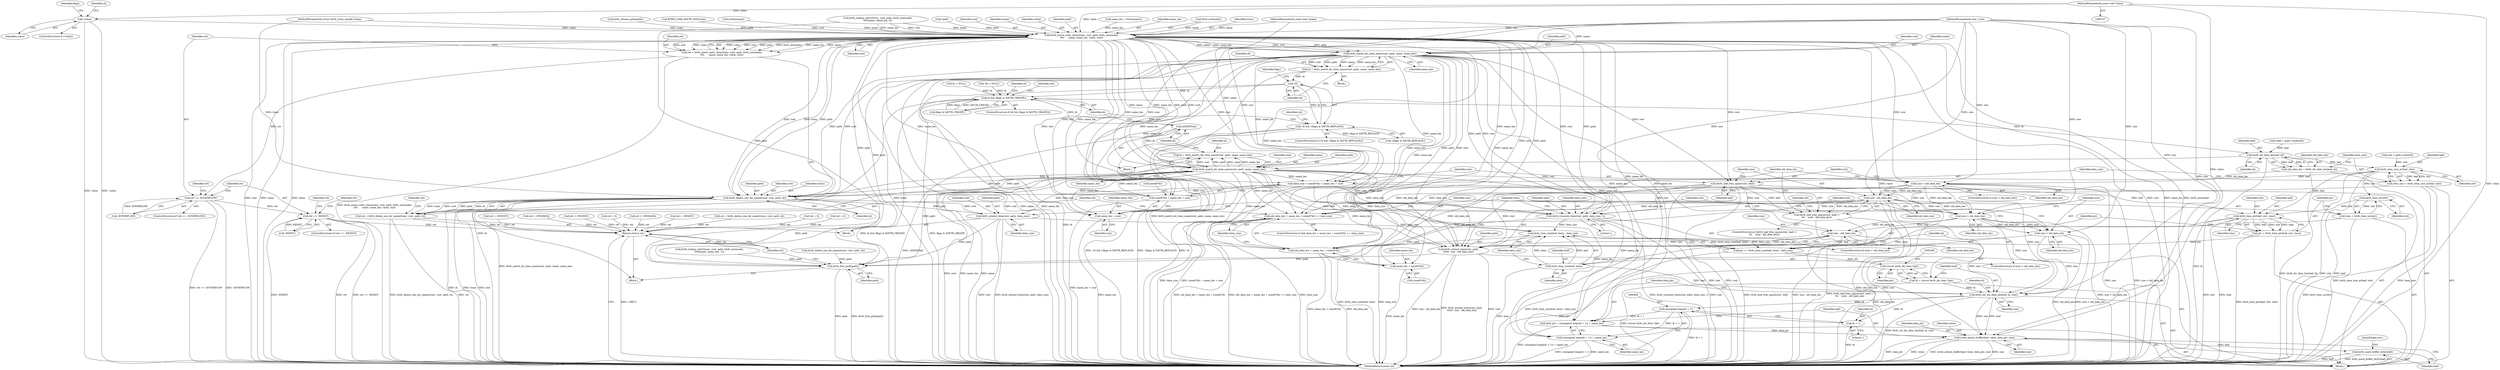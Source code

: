 digraph "0_linux_5f5bc6b1e2d5a6f827bc860ef2dc5b6f365d1339_1@pointer" {
"1000161" [label="(Call,!value)"];
"1000111" [label="(MethodParameterIn,const void *value)"];
"1000236" [label="(Call,btrfs_insert_xattr_item(trans, root, path, btrfs_ino(inode),\n\t\t\t\t      name, name_len, value, size))"];
"1000234" [label="(Call,ret = btrfs_insert_xattr_item(trans, root, path, btrfs_ino(inode),\n\t\t\t\t      name, name_len, value, size))"];
"1000247" [label="(Call,ret == -EOVERFLOW)"];
"1000284" [label="(Call,ret == -EEXIST)"];
"1000475" [label="(Return,return ret;)"];
"1000263" [label="(Call,btrfs_match_dir_item_name(root, path, name, name_len))"];
"1000261" [label="(Call,di = btrfs_match_dir_item_name(root, path, name, name_len))"];
"1000270" [label="(Call,!di)"];
"1000269" [label="(Call,!di && !(flags & XATTR_REPLACE))"];
"1000307" [label="(Call,di && (flags & XATTR_CREATE))"];
"1000340" [label="(Call,btrfs_dir_data_len(leaf, di))"];
"1000338" [label="(Call,old_data_len = btrfs_dir_data_len(leaf, di))"];
"1000363" [label="(Call,size > old_data_len)"];
"1000372" [label="(Call,size - old_data_len)"];
"1000368" [label="(Call,btrfs_leaf_free_space(root, leaf) <\n\t\t\t    (size - old_data_len))"];
"1000382" [label="(Call,old_data_len + name_len + sizeof(*di) == item_size)"];
"1000383" [label="(Call,old_data_len + name_len + sizeof(*di))"];
"1000393" [label="(Call,size > old_data_len)"];
"1000399" [label="(Call,size - old_data_len)"];
"1000396" [label="(Call,btrfs_extend_item(root, path,\n\t\t\t\t\t\t  size - old_data_len))"];
"1000473" [label="(Call,btrfs_free_path(path))"];
"1000450" [label="(Call,btrfs_set_dir_data_len(leaf, di, size))"];
"1000457" [label="(Call,(unsigned long)(di + 1))"];
"1000454" [label="(Call,data_ptr = ((unsigned long)(di + 1)) + name_len)"];
"1000463" [label="(Call,write_extent_buffer(leaf, value, data_ptr, size))"];
"1000468" [label="(Call,btrfs_mark_buffer_dirty(leaf))"];
"1000456" [label="(Call,((unsigned long)(di + 1)) + name_len)"];
"1000459" [label="(Call,di + 1)"];
"1000404" [label="(Call,size < old_data_len)"];
"1000346" [label="(Call,btrfs_item_size_nr(leaf, slot))"];
"1000344" [label="(Call,item_size = btrfs_item_size_nr(leaf, slot))"];
"1000369" [label="(Call,btrfs_leaf_free_space(root, leaf))"];
"1000407" [label="(Call,btrfs_truncate_item(root, path, data_size, 1))"];
"1000440" [label="(Call,btrfs_item_size(leaf, item) - data_size)"];
"1000438" [label="(Call,ptr += btrfs_item_size(leaf, item) - data_size)"];
"1000447" [label="(Call,(struct btrfs_dir_item *)ptr)"];
"1000445" [label="(Call,di = (struct btrfs_dir_item *)ptr)"];
"1000416" [label="(Call,btrfs_delete_one_dir_name(trans, root, path, di))"];
"1000414" [label="(Call,ret = btrfs_delete_one_dir_name(trans, root, path, di))"];
"1000424" [label="(Call,btrfs_extend_item(root, path, data_size))"];
"1000434" [label="(Call,btrfs_item_ptr(leaf, slot, char))"];
"1000432" [label="(Call,ptr = btrfs_item_ptr(leaf, slot, char))"];
"1000441" [label="(Call,btrfs_item_size(leaf, item))"];
"1000430" [label="(Call,btrfs_item_nr(slot))"];
"1000428" [label="(Call,item = btrfs_item_nr(slot))"];
"1000350" [label="(Call,data_size = sizeof(*di) + name_len + size)"];
"1000352" [label="(Call,sizeof(*di) + name_len + size)"];
"1000356" [label="(Call,name_len + size)"];
"1000385" [label="(Call,name_len + sizeof(*di))"];
"1000294" [label="(Call,btrfs_match_dir_item_name(root, path, name, name_len))"];
"1000292" [label="(Call,di = btrfs_match_dir_item_name(root, path, name, name_len))"];
"1000299" [label="(Call,ASSERT(di))"];
"1000183" [label="(Call,ret = -ENODATA)"];
"1000192" [label="(Call,btrfs_delete_one_dir_name(trans, root, path, di))"];
"1000414" [label="(Call,ret = btrfs_delete_one_dir_name(trans, root, path, di))"];
"1000293" [label="(Identifier,di)"];
"1000265" [label="(Identifier,path)"];
"1000309" [label="(Call,flags & XATTR_CREATE)"];
"1000339" [label="(Identifier,old_data_len)"];
"1000369" [label="(Call,btrfs_leaf_free_space(root, leaf))"];
"1000387" [label="(Call,sizeof(*di))"];
"1000347" [label="(Identifier,leaf)"];
"1000322" [label="(Call,slot = path->slots[0])"];
"1000246" [label="(ControlStructure,if (ret == -EOVERFLOW))"];
"1000277" [label="(Call,ret = -ENOSPC)"];
"1000307" [label="(Call,di && (flags & XATTR_CREATE))"];
"1000290" [label="(Identifier,ret)"];
"1000269" [label="(Call,!di && !(flags & XATTR_REPLACE))"];
"1000346" [label="(Call,btrfs_item_size_nr(leaf, slot))"];
"1000108" [label="(MethodParameterIn,struct btrfs_trans_handle *trans)"];
"1000381" [label="(ControlStructure,if (old_data_len + name_len + sizeof(*di) == item_size))"];
"1000404" [label="(Call,size < old_data_len)"];
"1000433" [label="(Identifier,ptr)"];
"1000406" [label="(Identifier,old_data_len)"];
"1000436" [label="(Identifier,slot)"];
"1000386" [label="(Identifier,name_len)"];
"1000415" [label="(Identifier,ret)"];
"1000353" [label="(Call,sizeof(*di))"];
"1000286" [label="(Call,-EEXIST)"];
"1000165" [label="(Identifier,di)"];
"1000111" [label="(MethodParameterIn,const void *value)"];
"1000110" [label="(MethodParameterIn,const char *name)"];
"1000413" [label="(Block,)"];
"1000239" [label="(Identifier,path)"];
"1000252" [label="(Call,ret = 0)"];
"1000247" [label="(Call,ret == -EOVERFLOW)"];
"1000444" [label="(Identifier,data_size)"];
"1000371" [label="(Identifier,leaf)"];
"1000263" [label="(Call,btrfs_match_dir_item_name(root, path, name, name_len))"];
"1000462" [label="(Identifier,name_len)"];
"1000224" [label="(Call,ret = -ENODATA)"];
"1000161" [label="(Call,!value)"];
"1000443" [label="(Identifier,item)"];
"1000352" [label="(Call,sizeof(*di) + name_len + size)"];
"1000306" [label="(ControlStructure,if (di && (flags & XATTR_CREATE)))"];
"1000267" [label="(Identifier,name_len)"];
"1000368" [label="(Call,btrfs_leaf_free_space(root, leaf) <\n\t\t\t    (size - old_data_len))"];
"1000367" [label="(ControlStructure,if (btrfs_leaf_free_space(root, leaf) <\n\t\t\t    (size - old_data_len)))"];
"1000249" [label="(Call,-EOVERFLOW)"];
"1000128" [label="(Call,name_len = strlen(name))"];
"1000341" [label="(Identifier,leaf)"];
"1000274" [label="(Identifier,flags)"];
"1000271" [label="(Identifier,di)"];
"1000467" [label="(Identifier,size)"];
"1000296" [label="(Identifier,path)"];
"1000243" [label="(Identifier,name_len)"];
"1000430" [label="(Call,btrfs_item_nr(slot))"];
"1000434" [label="(Call,btrfs_item_ptr(leaf, slot, char))"];
"1000442" [label="(Identifier,leaf)"];
"1000313" [label="(Call,ret = -EEXIST)"];
"1000392" [label="(ControlStructure,if (size > old_data_len))"];
"1000465" [label="(Identifier,value)"];
"1000424" [label="(Call,btrfs_extend_item(root, path, data_size))"];
"1000456" [label="(Call,((unsigned long)(di + 1)) + name_len)"];
"1000264" [label="(Identifier,root)"];
"1000397" [label="(Identifier,root)"];
"1000464" [label="(Identifier,leaf)"];
"1000408" [label="(Identifier,root)"];
"1000418" [label="(Identifier,root)"];
"1000295" [label="(Identifier,root)"];
"1000416" [label="(Call,btrfs_delete_one_dir_name(trans, root, path, di))"];
"1000400" [label="(Identifier,size)"];
"1000190" [label="(Call,ret = btrfs_delete_one_dir_name(trans, root, path, di))"];
"1000384" [label="(Identifier,old_data_len)"];
"1000440" [label="(Call,btrfs_item_size(leaf, item) - data_size)"];
"1000200" [label="(Identifier,flags)"];
"1000410" [label="(Identifier,data_size)"];
"1000477" [label="(MethodReturn,static int)"];
"1000427" [label="(Identifier,data_size)"];
"1000472" [label="(JumpTarget,out:)"];
"1000240" [label="(Call,btrfs_ino(inode))"];
"1000285" [label="(Identifier,ret)"];
"1000452" [label="(Identifier,di)"];
"1000235" [label="(Identifier,ret)"];
"1000278" [label="(Identifier,ret)"];
"1000162" [label="(Identifier,value)"];
"1000363" [label="(Call,size > old_data_len)"];
"1000231" [label="(Call,di = NULL)"];
"1000446" [label="(Identifier,di)"];
"1000237" [label="(Identifier,trans)"];
"1000116" [label="(Call,*di = NULL)"];
"1000390" [label="(Identifier,item_size)"];
"1000396" [label="(Call,btrfs_extend_item(root, path,\n\t\t\t\t\t\t  size - old_data_len))"];
"1000351" [label="(Identifier,data_size)"];
"1000229" [label="(Call,btrfs_release_path(path))"];
"1000393" [label="(Call,size > old_data_len)"];
"1000455" [label="(Identifier,data_ptr)"];
"1000469" [label="(Identifier,leaf)"];
"1000303" [label="(Identifier,ret)"];
"1000460" [label="(Identifier,di)"];
"1000475" [label="(Return,return ret;)"];
"1000272" [label="(Call,!(flags & XATTR_REPLACE))"];
"1000166" [label="(Call,btrfs_lookup_xattr(trans, root, path, btrfs_ino(inode),\n\t\t\t\t\tname, name_len, -1))"];
"1000451" [label="(Identifier,leaf)"];
"1000344" [label="(Call,item_size = btrfs_item_size_nr(leaf, slot))"];
"1000457" [label="(Call,(unsigned long)(di + 1))"];
"1000292" [label="(Call,di = btrfs_match_dir_item_name(root, path, name, name_len))"];
"1000445" [label="(Call,di = (struct btrfs_dir_item *)ptr)"];
"1000394" [label="(Identifier,size)"];
"1000474" [label="(Identifier,path)"];
"1000377" [label="(Identifier,ret)"];
"1000466" [label="(Identifier,data_ptr)"];
"1000338" [label="(Call,old_data_len = btrfs_dir_data_len(leaf, di))"];
"1000419" [label="(Identifier,path)"];
"1000431" [label="(Identifier,slot)"];
"1000435" [label="(Identifier,leaf)"];
"1000289" [label="(Call,ret = 0)"];
"1000373" [label="(Identifier,size)"];
"1000425" [label="(Identifier,root)"];
"1000426" [label="(Identifier,path)"];
"1000441" [label="(Call,btrfs_item_size(leaf, item))"];
"1000319" [label="(Identifier,di)"];
"1000449" [label="(Identifier,ptr)"];
"1000141" [label="(Call,BTRFS_MAX_XATTR_SIZE(root))"];
"1000130" [label="(Call,strlen(name))"];
"1000429" [label="(Identifier,item)"];
"1000428" [label="(Call,item = btrfs_item_nr(slot))"];
"1000476" [label="(Identifier,ret)"];
"1000253" [label="(Identifier,ret)"];
"1000405" [label="(Identifier,size)"];
"1000133" [label="(Call,ret = 0)"];
"1000245" [label="(Identifier,size)"];
"1000403" [label="(ControlStructure,if (size < old_data_len))"];
"1000288" [label="(Block,)"];
"1000357" [label="(Identifier,name_len)"];
"1000308" [label="(Identifier,di)"];
"1000450" [label="(Call,btrfs_set_dir_data_len(leaf, di, size))"];
"1000299" [label="(Call,ASSERT(di))"];
"1000350" [label="(Call,data_size = sizeof(*di) + name_len + size)"];
"1000330" [label="(Call,*leaf = path->nodes[0])"];
"1000297" [label="(Identifier,name)"];
"1000376" [label="(Call,ret = -ENOSPC)"];
"1000294" [label="(Call,btrfs_match_dir_item_name(root, path, name, name_len))"];
"1000439" [label="(Identifier,ptr)"];
"1000270" [label="(Call,!di)"];
"1000236" [label="(Call,btrfs_insert_xattr_item(trans, root, path, btrfs_ino(inode),\n\t\t\t\t      name, name_len, value, size))"];
"1000112" [label="(MethodParameterIn,size_t size)"];
"1000463" [label="(Call,write_extent_buffer(leaf, value, data_ptr, size))"];
"1000298" [label="(Identifier,name_len)"];
"1000382" [label="(Call,old_data_len + name_len + sizeof(*di) == item_size)"];
"1000401" [label="(Identifier,old_data_len)"];
"1000468" [label="(Call,btrfs_mark_buffer_dirty(leaf))"];
"1000422" [label="(Identifier,ret)"];
"1000211" [label="(Call,btrfs_lookup_xattr(NULL, root, path, btrfs_ino(inode),\n\t\t\t\t\tname, name_len, 0))"];
"1000398" [label="(Identifier,path)"];
"1000262" [label="(Identifier,di)"];
"1000364" [label="(Identifier,size)"];
"1000234" [label="(Call,ret = btrfs_insert_xattr_item(trans, root, path, btrfs_ino(inode),\n\t\t\t\t      name, name_len, value, size))"];
"1000150" [label="(Call,!path)"];
"1000372" [label="(Call,size - old_data_len)"];
"1000342" [label="(Identifier,di)"];
"1000417" [label="(Identifier,trans)"];
"1000437" [label="(Identifier,char)"];
"1000407" [label="(Call,btrfs_truncate_item(root, path, data_size, 1))"];
"1000447" [label="(Call,(struct btrfs_dir_item *)ptr)"];
"1000238" [label="(Identifier,root)"];
"1000383" [label="(Call,old_data_len + name_len + sizeof(*di))"];
"1000370" [label="(Identifier,root)"];
"1000411" [label="(Literal,1)"];
"1000261" [label="(Call,di = btrfs_match_dir_item_name(root, path, name, name_len))"];
"1000348" [label="(Identifier,slot)"];
"1000314" [label="(Identifier,ret)"];
"1000454" [label="(Call,data_ptr = ((unsigned long)(di + 1)) + name_len)"];
"1000340" [label="(Call,btrfs_dir_data_len(leaf, di))"];
"1000438" [label="(Call,ptr += btrfs_item_size(leaf, item) - data_size)"];
"1000251" [label="(Block,)"];
"1000283" [label="(ControlStructure,if (ret == -EEXIST))"];
"1000242" [label="(Identifier,name)"];
"1000432" [label="(Call,ptr = btrfs_item_ptr(leaf, slot, char))"];
"1000459" [label="(Call,di + 1)"];
"1000284" [label="(Call,ret == -EEXIST)"];
"1000453" [label="(Identifier,size)"];
"1000362" [label="(ControlStructure,if (size > old_data_len))"];
"1000399" [label="(Call,size - old_data_len)"];
"1000420" [label="(Identifier,di)"];
"1000114" [label="(Block,)"];
"1000385" [label="(Call,name_len + sizeof(*di))"];
"1000244" [label="(Identifier,value)"];
"1000268" [label="(ControlStructure,if (!di && !(flags & XATTR_REPLACE)))"];
"1000409" [label="(Identifier,path)"];
"1000358" [label="(Identifier,size)"];
"1000300" [label="(Identifier,di)"];
"1000320" [label="(Block,)"];
"1000345" [label="(Identifier,item_size)"];
"1000248" [label="(Identifier,ret)"];
"1000473" [label="(Call,btrfs_free_path(path))"];
"1000461" [label="(Literal,1)"];
"1000365" [label="(Identifier,old_data_len)"];
"1000160" [label="(ControlStructure,if (!value))"];
"1000356" [label="(Call,name_len + size)"];
"1000374" [label="(Identifier,old_data_len)"];
"1000395" [label="(Identifier,old_data_len)"];
"1000266" [label="(Identifier,name)"];
"1000161" -> "1000160"  [label="AST: "];
"1000161" -> "1000162"  [label="CFG: "];
"1000162" -> "1000161"  [label="AST: "];
"1000165" -> "1000161"  [label="CFG: "];
"1000200" -> "1000161"  [label="CFG: "];
"1000161" -> "1000477"  [label="DDG: value"];
"1000161" -> "1000477"  [label="DDG: !value"];
"1000111" -> "1000161"  [label="DDG: value"];
"1000161" -> "1000236"  [label="DDG: value"];
"1000111" -> "1000107"  [label="AST: "];
"1000111" -> "1000477"  [label="DDG: value"];
"1000111" -> "1000236"  [label="DDG: value"];
"1000111" -> "1000463"  [label="DDG: value"];
"1000236" -> "1000234"  [label="AST: "];
"1000236" -> "1000245"  [label="CFG: "];
"1000237" -> "1000236"  [label="AST: "];
"1000238" -> "1000236"  [label="AST: "];
"1000239" -> "1000236"  [label="AST: "];
"1000240" -> "1000236"  [label="AST: "];
"1000242" -> "1000236"  [label="AST: "];
"1000243" -> "1000236"  [label="AST: "];
"1000244" -> "1000236"  [label="AST: "];
"1000245" -> "1000236"  [label="AST: "];
"1000234" -> "1000236"  [label="CFG: "];
"1000236" -> "1000477"  [label="DDG: trans"];
"1000236" -> "1000477"  [label="DDG: btrfs_ino(inode)"];
"1000236" -> "1000477"  [label="DDG: root"];
"1000236" -> "1000477"  [label="DDG: name"];
"1000236" -> "1000477"  [label="DDG: value"];
"1000236" -> "1000477"  [label="DDG: size"];
"1000236" -> "1000477"  [label="DDG: name_len"];
"1000236" -> "1000234"  [label="DDG: value"];
"1000236" -> "1000234"  [label="DDG: root"];
"1000236" -> "1000234"  [label="DDG: path"];
"1000236" -> "1000234"  [label="DDG: btrfs_ino(inode)"];
"1000236" -> "1000234"  [label="DDG: name_len"];
"1000236" -> "1000234"  [label="DDG: name"];
"1000236" -> "1000234"  [label="DDG: size"];
"1000236" -> "1000234"  [label="DDG: trans"];
"1000108" -> "1000236"  [label="DDG: trans"];
"1000141" -> "1000236"  [label="DDG: root"];
"1000211" -> "1000236"  [label="DDG: root"];
"1000211" -> "1000236"  [label="DDG: name"];
"1000211" -> "1000236"  [label="DDG: name_len"];
"1000150" -> "1000236"  [label="DDG: path"];
"1000229" -> "1000236"  [label="DDG: path"];
"1000240" -> "1000236"  [label="DDG: inode"];
"1000130" -> "1000236"  [label="DDG: name"];
"1000110" -> "1000236"  [label="DDG: name"];
"1000128" -> "1000236"  [label="DDG: name_len"];
"1000112" -> "1000236"  [label="DDG: size"];
"1000236" -> "1000263"  [label="DDG: root"];
"1000236" -> "1000263"  [label="DDG: path"];
"1000236" -> "1000263"  [label="DDG: name"];
"1000236" -> "1000263"  [label="DDG: name_len"];
"1000236" -> "1000294"  [label="DDG: root"];
"1000236" -> "1000294"  [label="DDG: path"];
"1000236" -> "1000294"  [label="DDG: name"];
"1000236" -> "1000294"  [label="DDG: name_len"];
"1000236" -> "1000350"  [label="DDG: name_len"];
"1000236" -> "1000350"  [label="DDG: size"];
"1000236" -> "1000352"  [label="DDG: name_len"];
"1000236" -> "1000352"  [label="DDG: size"];
"1000236" -> "1000356"  [label="DDG: name_len"];
"1000236" -> "1000356"  [label="DDG: size"];
"1000236" -> "1000363"  [label="DDG: size"];
"1000236" -> "1000369"  [label="DDG: root"];
"1000236" -> "1000382"  [label="DDG: name_len"];
"1000236" -> "1000383"  [label="DDG: name_len"];
"1000236" -> "1000385"  [label="DDG: name_len"];
"1000236" -> "1000396"  [label="DDG: root"];
"1000236" -> "1000396"  [label="DDG: path"];
"1000236" -> "1000407"  [label="DDG: root"];
"1000236" -> "1000407"  [label="DDG: path"];
"1000236" -> "1000416"  [label="DDG: trans"];
"1000236" -> "1000416"  [label="DDG: root"];
"1000236" -> "1000416"  [label="DDG: path"];
"1000236" -> "1000454"  [label="DDG: name_len"];
"1000236" -> "1000456"  [label="DDG: name_len"];
"1000236" -> "1000463"  [label="DDG: value"];
"1000236" -> "1000473"  [label="DDG: path"];
"1000234" -> "1000114"  [label="AST: "];
"1000235" -> "1000234"  [label="AST: "];
"1000248" -> "1000234"  [label="CFG: "];
"1000234" -> "1000477"  [label="DDG: btrfs_insert_xattr_item(trans, root, path, btrfs_ino(inode),\n\t\t\t\t      name, name_len, value, size)"];
"1000234" -> "1000247"  [label="DDG: ret"];
"1000247" -> "1000246"  [label="AST: "];
"1000247" -> "1000249"  [label="CFG: "];
"1000248" -> "1000247"  [label="AST: "];
"1000249" -> "1000247"  [label="AST: "];
"1000253" -> "1000247"  [label="CFG: "];
"1000285" -> "1000247"  [label="CFG: "];
"1000247" -> "1000477"  [label="DDG: ret == -EOVERFLOW"];
"1000247" -> "1000477"  [label="DDG: -EOVERFLOW"];
"1000249" -> "1000247"  [label="DDG: EOVERFLOW"];
"1000247" -> "1000284"  [label="DDG: ret"];
"1000284" -> "1000283"  [label="AST: "];
"1000284" -> "1000286"  [label="CFG: "];
"1000285" -> "1000284"  [label="AST: "];
"1000286" -> "1000284"  [label="AST: "];
"1000290" -> "1000284"  [label="CFG: "];
"1000303" -> "1000284"  [label="CFG: "];
"1000284" -> "1000477"  [label="DDG: -EEXIST"];
"1000284" -> "1000477"  [label="DDG: ret"];
"1000284" -> "1000477"  [label="DDG: ret == -EEXIST"];
"1000286" -> "1000284"  [label="DDG: EEXIST"];
"1000284" -> "1000475"  [label="DDG: ret"];
"1000475" -> "1000114"  [label="AST: "];
"1000475" -> "1000476"  [label="CFG: "];
"1000476" -> "1000475"  [label="AST: "];
"1000477" -> "1000475"  [label="CFG: "];
"1000475" -> "1000477"  [label="DDG: <RET>"];
"1000476" -> "1000475"  [label="DDG: ret"];
"1000224" -> "1000475"  [label="DDG: ret"];
"1000376" -> "1000475"  [label="DDG: ret"];
"1000183" -> "1000475"  [label="DDG: ret"];
"1000133" -> "1000475"  [label="DDG: ret"];
"1000190" -> "1000475"  [label="DDG: ret"];
"1000277" -> "1000475"  [label="DDG: ret"];
"1000414" -> "1000475"  [label="DDG: ret"];
"1000313" -> "1000475"  [label="DDG: ret"];
"1000252" -> "1000475"  [label="DDG: ret"];
"1000289" -> "1000475"  [label="DDG: ret"];
"1000263" -> "1000261"  [label="AST: "];
"1000263" -> "1000267"  [label="CFG: "];
"1000264" -> "1000263"  [label="AST: "];
"1000265" -> "1000263"  [label="AST: "];
"1000266" -> "1000263"  [label="AST: "];
"1000267" -> "1000263"  [label="AST: "];
"1000261" -> "1000263"  [label="CFG: "];
"1000263" -> "1000477"  [label="DDG: name_len"];
"1000263" -> "1000477"  [label="DDG: root"];
"1000263" -> "1000477"  [label="DDG: name"];
"1000263" -> "1000261"  [label="DDG: root"];
"1000263" -> "1000261"  [label="DDG: path"];
"1000263" -> "1000261"  [label="DDG: name"];
"1000263" -> "1000261"  [label="DDG: name_len"];
"1000110" -> "1000263"  [label="DDG: name"];
"1000263" -> "1000350"  [label="DDG: name_len"];
"1000263" -> "1000352"  [label="DDG: name_len"];
"1000263" -> "1000356"  [label="DDG: name_len"];
"1000263" -> "1000369"  [label="DDG: root"];
"1000263" -> "1000382"  [label="DDG: name_len"];
"1000263" -> "1000383"  [label="DDG: name_len"];
"1000263" -> "1000385"  [label="DDG: name_len"];
"1000263" -> "1000396"  [label="DDG: root"];
"1000263" -> "1000396"  [label="DDG: path"];
"1000263" -> "1000407"  [label="DDG: root"];
"1000263" -> "1000407"  [label="DDG: path"];
"1000263" -> "1000416"  [label="DDG: root"];
"1000263" -> "1000416"  [label="DDG: path"];
"1000263" -> "1000454"  [label="DDG: name_len"];
"1000263" -> "1000456"  [label="DDG: name_len"];
"1000263" -> "1000473"  [label="DDG: path"];
"1000261" -> "1000251"  [label="AST: "];
"1000262" -> "1000261"  [label="AST: "];
"1000271" -> "1000261"  [label="CFG: "];
"1000261" -> "1000477"  [label="DDG: btrfs_match_dir_item_name(root, path, name, name_len)"];
"1000261" -> "1000270"  [label="DDG: di"];
"1000270" -> "1000269"  [label="AST: "];
"1000270" -> "1000271"  [label="CFG: "];
"1000271" -> "1000270"  [label="AST: "];
"1000274" -> "1000270"  [label="CFG: "];
"1000269" -> "1000270"  [label="CFG: "];
"1000270" -> "1000477"  [label="DDG: di"];
"1000270" -> "1000269"  [label="DDG: di"];
"1000270" -> "1000307"  [label="DDG: di"];
"1000269" -> "1000268"  [label="AST: "];
"1000269" -> "1000272"  [label="CFG: "];
"1000272" -> "1000269"  [label="AST: "];
"1000278" -> "1000269"  [label="CFG: "];
"1000308" -> "1000269"  [label="CFG: "];
"1000269" -> "1000477"  [label="DDG: !di && !(flags & XATTR_REPLACE)"];
"1000269" -> "1000477"  [label="DDG: !di"];
"1000269" -> "1000477"  [label="DDG: !(flags & XATTR_REPLACE)"];
"1000272" -> "1000269"  [label="DDG: flags & XATTR_REPLACE"];
"1000307" -> "1000306"  [label="AST: "];
"1000307" -> "1000308"  [label="CFG: "];
"1000307" -> "1000309"  [label="CFG: "];
"1000308" -> "1000307"  [label="AST: "];
"1000309" -> "1000307"  [label="AST: "];
"1000314" -> "1000307"  [label="CFG: "];
"1000319" -> "1000307"  [label="CFG: "];
"1000307" -> "1000477"  [label="DDG: flags & XATTR_CREATE"];
"1000307" -> "1000477"  [label="DDG: di && (flags & XATTR_CREATE)"];
"1000307" -> "1000477"  [label="DDG: di"];
"1000116" -> "1000307"  [label="DDG: di"];
"1000299" -> "1000307"  [label="DDG: di"];
"1000231" -> "1000307"  [label="DDG: di"];
"1000309" -> "1000307"  [label="DDG: flags"];
"1000309" -> "1000307"  [label="DDG: XATTR_CREATE"];
"1000307" -> "1000340"  [label="DDG: di"];
"1000340" -> "1000338"  [label="AST: "];
"1000340" -> "1000342"  [label="CFG: "];
"1000341" -> "1000340"  [label="AST: "];
"1000342" -> "1000340"  [label="AST: "];
"1000338" -> "1000340"  [label="CFG: "];
"1000340" -> "1000477"  [label="DDG: di"];
"1000340" -> "1000338"  [label="DDG: leaf"];
"1000340" -> "1000338"  [label="DDG: di"];
"1000330" -> "1000340"  [label="DDG: leaf"];
"1000340" -> "1000346"  [label="DDG: leaf"];
"1000340" -> "1000416"  [label="DDG: di"];
"1000338" -> "1000320"  [label="AST: "];
"1000339" -> "1000338"  [label="AST: "];
"1000345" -> "1000338"  [label="CFG: "];
"1000338" -> "1000477"  [label="DDG: btrfs_dir_data_len(leaf, di)"];
"1000338" -> "1000363"  [label="DDG: old_data_len"];
"1000363" -> "1000362"  [label="AST: "];
"1000363" -> "1000365"  [label="CFG: "];
"1000364" -> "1000363"  [label="AST: "];
"1000365" -> "1000363"  [label="AST: "];
"1000370" -> "1000363"  [label="CFG: "];
"1000384" -> "1000363"  [label="CFG: "];
"1000363" -> "1000477"  [label="DDG: size"];
"1000363" -> "1000477"  [label="DDG: size > old_data_len"];
"1000112" -> "1000363"  [label="DDG: size"];
"1000363" -> "1000372"  [label="DDG: size"];
"1000363" -> "1000372"  [label="DDG: old_data_len"];
"1000363" -> "1000382"  [label="DDG: old_data_len"];
"1000363" -> "1000383"  [label="DDG: old_data_len"];
"1000363" -> "1000393"  [label="DDG: size"];
"1000363" -> "1000393"  [label="DDG: old_data_len"];
"1000363" -> "1000450"  [label="DDG: size"];
"1000372" -> "1000368"  [label="AST: "];
"1000372" -> "1000374"  [label="CFG: "];
"1000373" -> "1000372"  [label="AST: "];
"1000374" -> "1000372"  [label="AST: "];
"1000368" -> "1000372"  [label="CFG: "];
"1000372" -> "1000477"  [label="DDG: size"];
"1000372" -> "1000477"  [label="DDG: old_data_len"];
"1000372" -> "1000368"  [label="DDG: size"];
"1000372" -> "1000368"  [label="DDG: old_data_len"];
"1000112" -> "1000372"  [label="DDG: size"];
"1000372" -> "1000382"  [label="DDG: old_data_len"];
"1000372" -> "1000383"  [label="DDG: old_data_len"];
"1000372" -> "1000393"  [label="DDG: size"];
"1000372" -> "1000393"  [label="DDG: old_data_len"];
"1000372" -> "1000450"  [label="DDG: size"];
"1000368" -> "1000367"  [label="AST: "];
"1000369" -> "1000368"  [label="AST: "];
"1000377" -> "1000368"  [label="CFG: "];
"1000384" -> "1000368"  [label="CFG: "];
"1000368" -> "1000477"  [label="DDG: btrfs_leaf_free_space(root, leaf)"];
"1000368" -> "1000477"  [label="DDG: btrfs_leaf_free_space(root, leaf) <\n\t\t\t    (size - old_data_len)"];
"1000368" -> "1000477"  [label="DDG: size - old_data_len"];
"1000369" -> "1000368"  [label="DDG: root"];
"1000369" -> "1000368"  [label="DDG: leaf"];
"1000382" -> "1000381"  [label="AST: "];
"1000382" -> "1000390"  [label="CFG: "];
"1000383" -> "1000382"  [label="AST: "];
"1000390" -> "1000382"  [label="AST: "];
"1000394" -> "1000382"  [label="CFG: "];
"1000415" -> "1000382"  [label="CFG: "];
"1000382" -> "1000477"  [label="DDG: old_data_len + name_len + sizeof(*di)"];
"1000382" -> "1000477"  [label="DDG: item_size"];
"1000382" -> "1000477"  [label="DDG: old_data_len + name_len + sizeof(*di) == item_size"];
"1000294" -> "1000382"  [label="DDG: name_len"];
"1000344" -> "1000382"  [label="DDG: item_size"];
"1000383" -> "1000385"  [label="CFG: "];
"1000384" -> "1000383"  [label="AST: "];
"1000385" -> "1000383"  [label="AST: "];
"1000390" -> "1000383"  [label="CFG: "];
"1000383" -> "1000477"  [label="DDG: old_data_len"];
"1000383" -> "1000477"  [label="DDG: name_len + sizeof(*di)"];
"1000294" -> "1000383"  [label="DDG: name_len"];
"1000393" -> "1000392"  [label="AST: "];
"1000393" -> "1000395"  [label="CFG: "];
"1000394" -> "1000393"  [label="AST: "];
"1000395" -> "1000393"  [label="AST: "];
"1000397" -> "1000393"  [label="CFG: "];
"1000405" -> "1000393"  [label="CFG: "];
"1000393" -> "1000477"  [label="DDG: size > old_data_len"];
"1000112" -> "1000393"  [label="DDG: size"];
"1000393" -> "1000399"  [label="DDG: size"];
"1000393" -> "1000399"  [label="DDG: old_data_len"];
"1000393" -> "1000404"  [label="DDG: size"];
"1000393" -> "1000404"  [label="DDG: old_data_len"];
"1000399" -> "1000396"  [label="AST: "];
"1000399" -> "1000401"  [label="CFG: "];
"1000400" -> "1000399"  [label="AST: "];
"1000401" -> "1000399"  [label="AST: "];
"1000396" -> "1000399"  [label="CFG: "];
"1000399" -> "1000477"  [label="DDG: old_data_len"];
"1000399" -> "1000396"  [label="DDG: size"];
"1000399" -> "1000396"  [label="DDG: old_data_len"];
"1000112" -> "1000399"  [label="DDG: size"];
"1000399" -> "1000450"  [label="DDG: size"];
"1000396" -> "1000392"  [label="AST: "];
"1000397" -> "1000396"  [label="AST: "];
"1000398" -> "1000396"  [label="AST: "];
"1000429" -> "1000396"  [label="CFG: "];
"1000396" -> "1000477"  [label="DDG: btrfs_extend_item(root, path,\n\t\t\t\t\t\t  size - old_data_len)"];
"1000396" -> "1000477"  [label="DDG: root"];
"1000396" -> "1000477"  [label="DDG: size - old_data_len"];
"1000369" -> "1000396"  [label="DDG: root"];
"1000294" -> "1000396"  [label="DDG: root"];
"1000294" -> "1000396"  [label="DDG: path"];
"1000396" -> "1000473"  [label="DDG: path"];
"1000473" -> "1000114"  [label="AST: "];
"1000473" -> "1000474"  [label="CFG: "];
"1000474" -> "1000473"  [label="AST: "];
"1000476" -> "1000473"  [label="CFG: "];
"1000473" -> "1000477"  [label="DDG: path"];
"1000473" -> "1000477"  [label="DDG: btrfs_free_path(path)"];
"1000166" -> "1000473"  [label="DDG: path"];
"1000211" -> "1000473"  [label="DDG: path"];
"1000424" -> "1000473"  [label="DDG: path"];
"1000416" -> "1000473"  [label="DDG: path"];
"1000294" -> "1000473"  [label="DDG: path"];
"1000407" -> "1000473"  [label="DDG: path"];
"1000192" -> "1000473"  [label="DDG: path"];
"1000450" -> "1000320"  [label="AST: "];
"1000450" -> "1000453"  [label="CFG: "];
"1000451" -> "1000450"  [label="AST: "];
"1000452" -> "1000450"  [label="AST: "];
"1000453" -> "1000450"  [label="AST: "];
"1000455" -> "1000450"  [label="CFG: "];
"1000450" -> "1000477"  [label="DDG: btrfs_set_dir_data_len(leaf, di, size)"];
"1000441" -> "1000450"  [label="DDG: leaf"];
"1000445" -> "1000450"  [label="DDG: di"];
"1000404" -> "1000450"  [label="DDG: size"];
"1000112" -> "1000450"  [label="DDG: size"];
"1000450" -> "1000457"  [label="DDG: di"];
"1000450" -> "1000459"  [label="DDG: di"];
"1000450" -> "1000463"  [label="DDG: leaf"];
"1000450" -> "1000463"  [label="DDG: size"];
"1000457" -> "1000456"  [label="AST: "];
"1000457" -> "1000459"  [label="CFG: "];
"1000458" -> "1000457"  [label="AST: "];
"1000459" -> "1000457"  [label="AST: "];
"1000462" -> "1000457"  [label="CFG: "];
"1000457" -> "1000477"  [label="DDG: di + 1"];
"1000457" -> "1000454"  [label="DDG: di + 1"];
"1000457" -> "1000456"  [label="DDG: di + 1"];
"1000454" -> "1000320"  [label="AST: "];
"1000454" -> "1000456"  [label="CFG: "];
"1000455" -> "1000454"  [label="AST: "];
"1000456" -> "1000454"  [label="AST: "];
"1000464" -> "1000454"  [label="CFG: "];
"1000454" -> "1000477"  [label="DDG: ((unsigned long)(di + 1)) + name_len"];
"1000294" -> "1000454"  [label="DDG: name_len"];
"1000454" -> "1000463"  [label="DDG: data_ptr"];
"1000463" -> "1000320"  [label="AST: "];
"1000463" -> "1000467"  [label="CFG: "];
"1000464" -> "1000463"  [label="AST: "];
"1000465" -> "1000463"  [label="AST: "];
"1000466" -> "1000463"  [label="AST: "];
"1000467" -> "1000463"  [label="AST: "];
"1000469" -> "1000463"  [label="CFG: "];
"1000463" -> "1000477"  [label="DDG: value"];
"1000463" -> "1000477"  [label="DDG: write_extent_buffer(leaf, value, data_ptr, size)"];
"1000463" -> "1000477"  [label="DDG: size"];
"1000463" -> "1000477"  [label="DDG: data_ptr"];
"1000112" -> "1000463"  [label="DDG: size"];
"1000463" -> "1000468"  [label="DDG: leaf"];
"1000468" -> "1000320"  [label="AST: "];
"1000468" -> "1000469"  [label="CFG: "];
"1000469" -> "1000468"  [label="AST: "];
"1000472" -> "1000468"  [label="CFG: "];
"1000468" -> "1000477"  [label="DDG: btrfs_mark_buffer_dirty(leaf)"];
"1000468" -> "1000477"  [label="DDG: leaf"];
"1000456" -> "1000462"  [label="CFG: "];
"1000462" -> "1000456"  [label="AST: "];
"1000456" -> "1000477"  [label="DDG: (unsigned long)(di + 1)"];
"1000456" -> "1000477"  [label="DDG: name_len"];
"1000294" -> "1000456"  [label="DDG: name_len"];
"1000459" -> "1000461"  [label="CFG: "];
"1000460" -> "1000459"  [label="AST: "];
"1000461" -> "1000459"  [label="AST: "];
"1000459" -> "1000477"  [label="DDG: di"];
"1000404" -> "1000403"  [label="AST: "];
"1000404" -> "1000406"  [label="CFG: "];
"1000405" -> "1000404"  [label="AST: "];
"1000406" -> "1000404"  [label="AST: "];
"1000408" -> "1000404"  [label="CFG: "];
"1000429" -> "1000404"  [label="CFG: "];
"1000404" -> "1000477"  [label="DDG: size < old_data_len"];
"1000404" -> "1000477"  [label="DDG: old_data_len"];
"1000112" -> "1000404"  [label="DDG: size"];
"1000346" -> "1000344"  [label="AST: "];
"1000346" -> "1000348"  [label="CFG: "];
"1000347" -> "1000346"  [label="AST: "];
"1000348" -> "1000346"  [label="AST: "];
"1000344" -> "1000346"  [label="CFG: "];
"1000346" -> "1000477"  [label="DDG: slot"];
"1000346" -> "1000477"  [label="DDG: leaf"];
"1000346" -> "1000344"  [label="DDG: leaf"];
"1000346" -> "1000344"  [label="DDG: slot"];
"1000322" -> "1000346"  [label="DDG: slot"];
"1000346" -> "1000369"  [label="DDG: leaf"];
"1000346" -> "1000430"  [label="DDG: slot"];
"1000346" -> "1000434"  [label="DDG: leaf"];
"1000344" -> "1000320"  [label="AST: "];
"1000345" -> "1000344"  [label="AST: "];
"1000351" -> "1000344"  [label="CFG: "];
"1000344" -> "1000477"  [label="DDG: btrfs_item_size_nr(leaf, slot)"];
"1000344" -> "1000477"  [label="DDG: item_size"];
"1000369" -> "1000371"  [label="CFG: "];
"1000370" -> "1000369"  [label="AST: "];
"1000371" -> "1000369"  [label="AST: "];
"1000373" -> "1000369"  [label="CFG: "];
"1000369" -> "1000477"  [label="DDG: root"];
"1000369" -> "1000477"  [label="DDG: leaf"];
"1000294" -> "1000369"  [label="DDG: root"];
"1000369" -> "1000407"  [label="DDG: root"];
"1000369" -> "1000416"  [label="DDG: root"];
"1000369" -> "1000434"  [label="DDG: leaf"];
"1000407" -> "1000403"  [label="AST: "];
"1000407" -> "1000411"  [label="CFG: "];
"1000408" -> "1000407"  [label="AST: "];
"1000409" -> "1000407"  [label="AST: "];
"1000410" -> "1000407"  [label="AST: "];
"1000411" -> "1000407"  [label="AST: "];
"1000429" -> "1000407"  [label="CFG: "];
"1000407" -> "1000477"  [label="DDG: btrfs_truncate_item(root, path, data_size, 1)"];
"1000407" -> "1000477"  [label="DDG: root"];
"1000294" -> "1000407"  [label="DDG: root"];
"1000294" -> "1000407"  [label="DDG: path"];
"1000350" -> "1000407"  [label="DDG: data_size"];
"1000407" -> "1000440"  [label="DDG: data_size"];
"1000440" -> "1000438"  [label="AST: "];
"1000440" -> "1000444"  [label="CFG: "];
"1000441" -> "1000440"  [label="AST: "];
"1000444" -> "1000440"  [label="AST: "];
"1000438" -> "1000440"  [label="CFG: "];
"1000440" -> "1000477"  [label="DDG: btrfs_item_size(leaf, item)"];
"1000440" -> "1000477"  [label="DDG: data_size"];
"1000440" -> "1000438"  [label="DDG: btrfs_item_size(leaf, item)"];
"1000440" -> "1000438"  [label="DDG: data_size"];
"1000441" -> "1000440"  [label="DDG: leaf"];
"1000441" -> "1000440"  [label="DDG: item"];
"1000424" -> "1000440"  [label="DDG: data_size"];
"1000350" -> "1000440"  [label="DDG: data_size"];
"1000438" -> "1000320"  [label="AST: "];
"1000439" -> "1000438"  [label="AST: "];
"1000446" -> "1000438"  [label="CFG: "];
"1000438" -> "1000477"  [label="DDG: btrfs_item_size(leaf, item) - data_size"];
"1000432" -> "1000438"  [label="DDG: ptr"];
"1000438" -> "1000447"  [label="DDG: ptr"];
"1000447" -> "1000445"  [label="AST: "];
"1000447" -> "1000449"  [label="CFG: "];
"1000448" -> "1000447"  [label="AST: "];
"1000449" -> "1000447"  [label="AST: "];
"1000445" -> "1000447"  [label="CFG: "];
"1000447" -> "1000477"  [label="DDG: ptr"];
"1000447" -> "1000445"  [label="DDG: ptr"];
"1000445" -> "1000320"  [label="AST: "];
"1000446" -> "1000445"  [label="AST: "];
"1000451" -> "1000445"  [label="CFG: "];
"1000445" -> "1000477"  [label="DDG: (struct btrfs_dir_item *)ptr"];
"1000416" -> "1000414"  [label="AST: "];
"1000416" -> "1000420"  [label="CFG: "];
"1000417" -> "1000416"  [label="AST: "];
"1000418" -> "1000416"  [label="AST: "];
"1000419" -> "1000416"  [label="AST: "];
"1000420" -> "1000416"  [label="AST: "];
"1000414" -> "1000416"  [label="CFG: "];
"1000416" -> "1000477"  [label="DDG: di"];
"1000416" -> "1000477"  [label="DDG: root"];
"1000416" -> "1000477"  [label="DDG: trans"];
"1000416" -> "1000414"  [label="DDG: trans"];
"1000416" -> "1000414"  [label="DDG: root"];
"1000416" -> "1000414"  [label="DDG: path"];
"1000416" -> "1000414"  [label="DDG: di"];
"1000108" -> "1000416"  [label="DDG: trans"];
"1000294" -> "1000416"  [label="DDG: root"];
"1000294" -> "1000416"  [label="DDG: path"];
"1000416" -> "1000424"  [label="DDG: root"];
"1000416" -> "1000424"  [label="DDG: path"];
"1000414" -> "1000413"  [label="AST: "];
"1000415" -> "1000414"  [label="AST: "];
"1000422" -> "1000414"  [label="CFG: "];
"1000414" -> "1000477"  [label="DDG: btrfs_delete_one_dir_name(trans, root, path, di)"];
"1000414" -> "1000477"  [label="DDG: ret"];
"1000424" -> "1000413"  [label="AST: "];
"1000424" -> "1000427"  [label="CFG: "];
"1000425" -> "1000424"  [label="AST: "];
"1000426" -> "1000424"  [label="AST: "];
"1000427" -> "1000424"  [label="AST: "];
"1000429" -> "1000424"  [label="CFG: "];
"1000424" -> "1000477"  [label="DDG: root"];
"1000424" -> "1000477"  [label="DDG: btrfs_extend_item(root, path, data_size)"];
"1000350" -> "1000424"  [label="DDG: data_size"];
"1000434" -> "1000432"  [label="AST: "];
"1000434" -> "1000437"  [label="CFG: "];
"1000435" -> "1000434"  [label="AST: "];
"1000436" -> "1000434"  [label="AST: "];
"1000437" -> "1000434"  [label="AST: "];
"1000432" -> "1000434"  [label="CFG: "];
"1000434" -> "1000477"  [label="DDG: slot"];
"1000434" -> "1000477"  [label="DDG: char"];
"1000434" -> "1000432"  [label="DDG: leaf"];
"1000434" -> "1000432"  [label="DDG: slot"];
"1000434" -> "1000432"  [label="DDG: char"];
"1000430" -> "1000434"  [label="DDG: slot"];
"1000434" -> "1000441"  [label="DDG: leaf"];
"1000432" -> "1000320"  [label="AST: "];
"1000433" -> "1000432"  [label="AST: "];
"1000439" -> "1000432"  [label="CFG: "];
"1000432" -> "1000477"  [label="DDG: btrfs_item_ptr(leaf, slot, char)"];
"1000441" -> "1000443"  [label="CFG: "];
"1000442" -> "1000441"  [label="AST: "];
"1000443" -> "1000441"  [label="AST: "];
"1000444" -> "1000441"  [label="CFG: "];
"1000441" -> "1000477"  [label="DDG: item"];
"1000428" -> "1000441"  [label="DDG: item"];
"1000430" -> "1000428"  [label="AST: "];
"1000430" -> "1000431"  [label="CFG: "];
"1000431" -> "1000430"  [label="AST: "];
"1000428" -> "1000430"  [label="CFG: "];
"1000430" -> "1000428"  [label="DDG: slot"];
"1000428" -> "1000320"  [label="AST: "];
"1000429" -> "1000428"  [label="AST: "];
"1000433" -> "1000428"  [label="CFG: "];
"1000428" -> "1000477"  [label="DDG: btrfs_item_nr(slot)"];
"1000350" -> "1000320"  [label="AST: "];
"1000350" -> "1000352"  [label="CFG: "];
"1000351" -> "1000350"  [label="AST: "];
"1000352" -> "1000350"  [label="AST: "];
"1000364" -> "1000350"  [label="CFG: "];
"1000350" -> "1000477"  [label="DDG: data_size"];
"1000350" -> "1000477"  [label="DDG: sizeof(*di) + name_len + size"];
"1000294" -> "1000350"  [label="DDG: name_len"];
"1000112" -> "1000350"  [label="DDG: size"];
"1000352" -> "1000356"  [label="CFG: "];
"1000353" -> "1000352"  [label="AST: "];
"1000356" -> "1000352"  [label="AST: "];
"1000352" -> "1000477"  [label="DDG: name_len + size"];
"1000294" -> "1000352"  [label="DDG: name_len"];
"1000112" -> "1000352"  [label="DDG: size"];
"1000356" -> "1000358"  [label="CFG: "];
"1000357" -> "1000356"  [label="AST: "];
"1000358" -> "1000356"  [label="AST: "];
"1000356" -> "1000477"  [label="DDG: name_len"];
"1000294" -> "1000356"  [label="DDG: name_len"];
"1000112" -> "1000356"  [label="DDG: size"];
"1000385" -> "1000387"  [label="CFG: "];
"1000386" -> "1000385"  [label="AST: "];
"1000387" -> "1000385"  [label="AST: "];
"1000385" -> "1000477"  [label="DDG: name_len"];
"1000294" -> "1000385"  [label="DDG: name_len"];
"1000294" -> "1000292"  [label="AST: "];
"1000294" -> "1000298"  [label="CFG: "];
"1000295" -> "1000294"  [label="AST: "];
"1000296" -> "1000294"  [label="AST: "];
"1000297" -> "1000294"  [label="AST: "];
"1000298" -> "1000294"  [label="AST: "];
"1000292" -> "1000294"  [label="CFG: "];
"1000294" -> "1000477"  [label="DDG: name_len"];
"1000294" -> "1000477"  [label="DDG: name"];
"1000294" -> "1000477"  [label="DDG: root"];
"1000294" -> "1000292"  [label="DDG: root"];
"1000294" -> "1000292"  [label="DDG: path"];
"1000294" -> "1000292"  [label="DDG: name"];
"1000294" -> "1000292"  [label="DDG: name_len"];
"1000110" -> "1000294"  [label="DDG: name"];
"1000292" -> "1000288"  [label="AST: "];
"1000293" -> "1000292"  [label="AST: "];
"1000300" -> "1000292"  [label="CFG: "];
"1000292" -> "1000477"  [label="DDG: btrfs_match_dir_item_name(root, path, name, name_len)"];
"1000292" -> "1000299"  [label="DDG: di"];
"1000299" -> "1000288"  [label="AST: "];
"1000299" -> "1000300"  [label="CFG: "];
"1000300" -> "1000299"  [label="AST: "];
"1000308" -> "1000299"  [label="CFG: "];
"1000299" -> "1000477"  [label="DDG: ASSERT(di)"];
}

